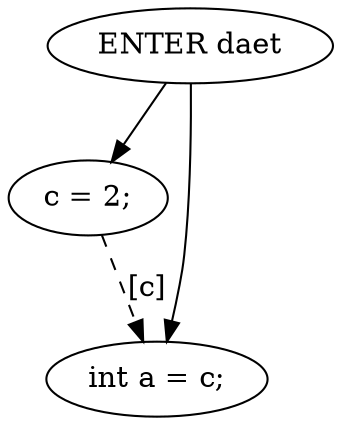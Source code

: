 digraph G {
  0 [ label="ENTER daet" ];
  2 [ label="c = 2;" ];
  3 [ label="int a = c;" ];
  2 -> 3 [ style="dashed" label="[c]" ];
  0 -> 2 [ ];
  0 -> 3 [ ];
}

